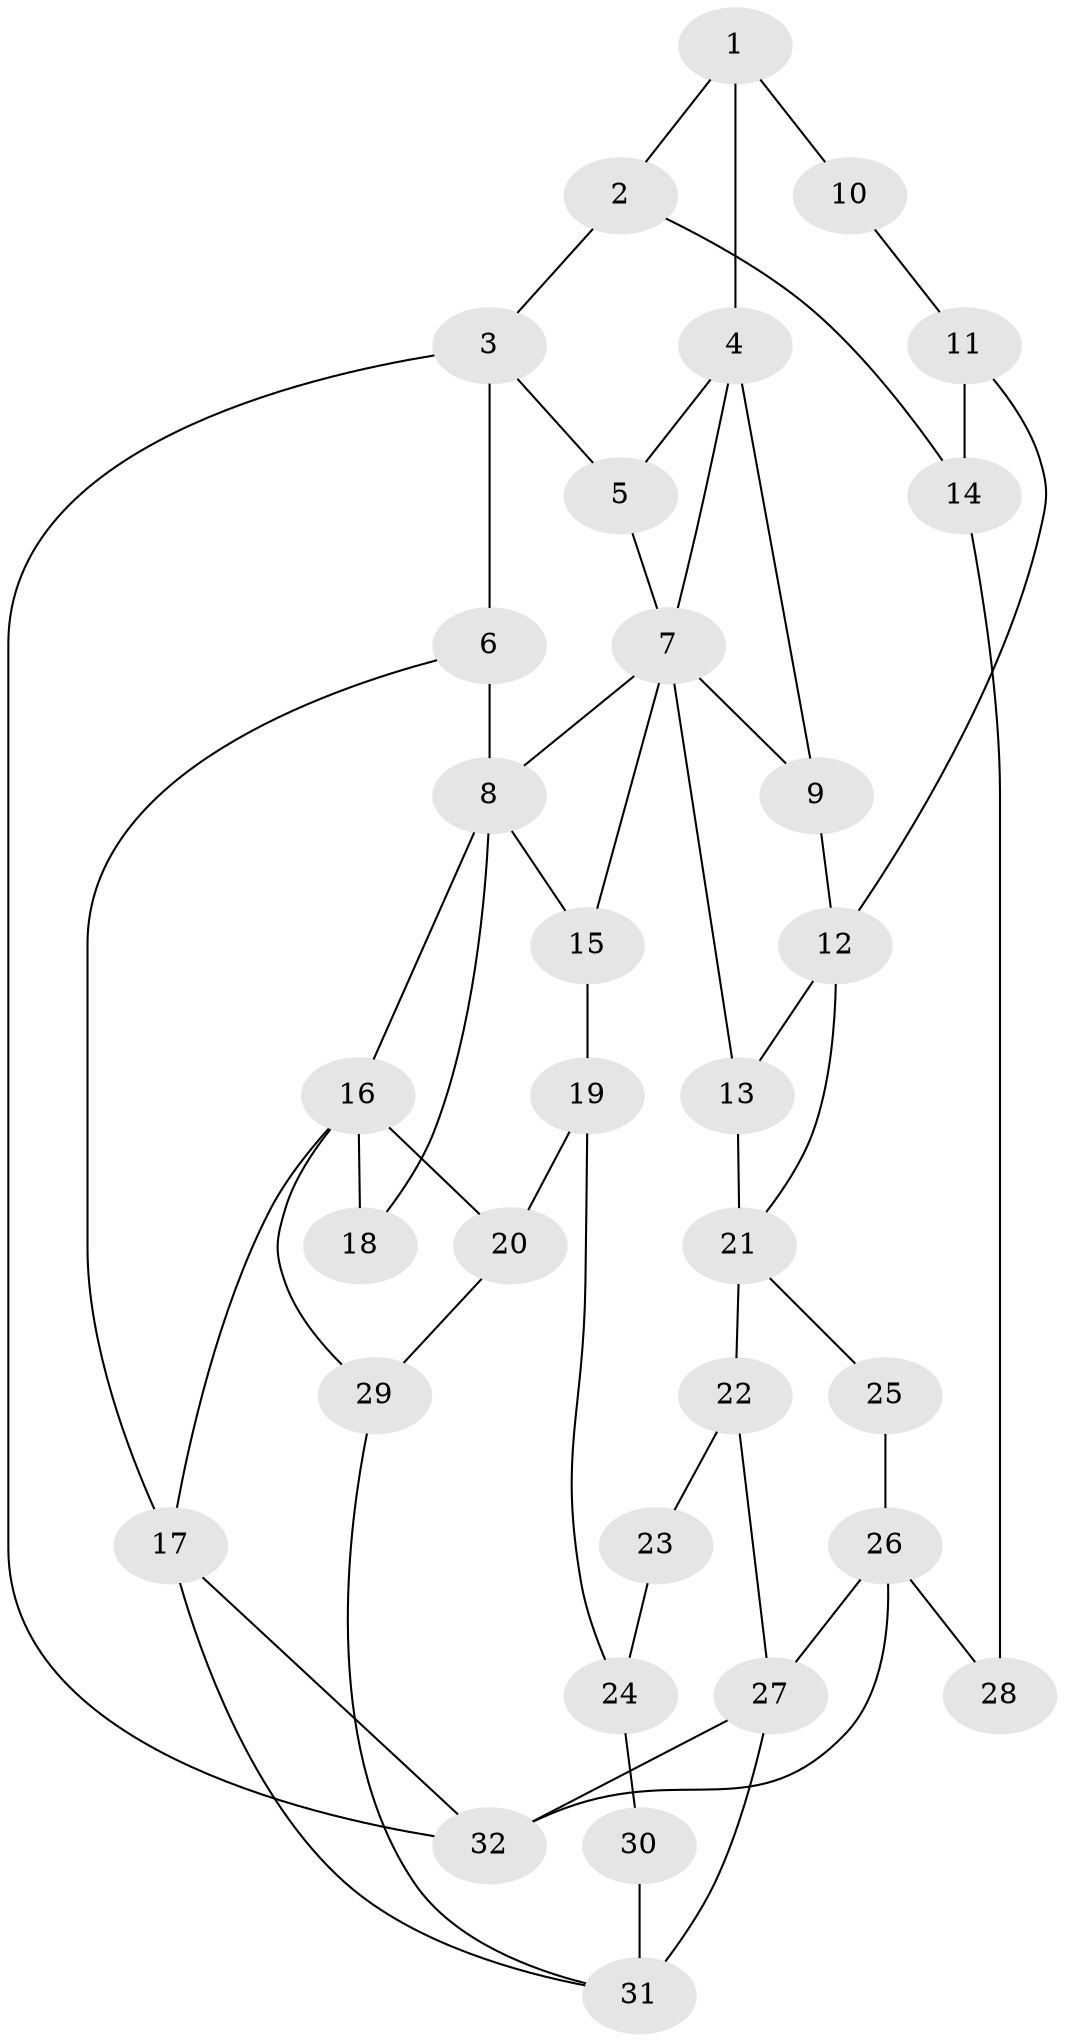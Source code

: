 // original degree distribution, {3: 0.03125, 4: 0.25, 5: 0.5, 6: 0.21875}
// Generated by graph-tools (version 1.1) at 2025/38/03/09/25 02:38:39]
// undirected, 32 vertices, 53 edges
graph export_dot {
graph [start="1"]
  node [color=gray90,style=filled];
  1;
  2;
  3;
  4;
  5;
  6;
  7;
  8;
  9;
  10;
  11;
  12;
  13;
  14;
  15;
  16;
  17;
  18;
  19;
  20;
  21;
  22;
  23;
  24;
  25;
  26;
  27;
  28;
  29;
  30;
  31;
  32;
  1 -- 2 [weight=1.0];
  1 -- 4 [weight=2.0];
  1 -- 10 [weight=2.0];
  2 -- 3 [weight=1.0];
  2 -- 14 [weight=1.0];
  3 -- 5 [weight=1.0];
  3 -- 6 [weight=2.0];
  3 -- 32 [weight=1.0];
  4 -- 5 [weight=1.0];
  4 -- 7 [weight=1.0];
  4 -- 9 [weight=1.0];
  5 -- 7 [weight=1.0];
  6 -- 8 [weight=1.0];
  6 -- 17 [weight=1.0];
  7 -- 8 [weight=1.0];
  7 -- 9 [weight=1.0];
  7 -- 13 [weight=1.0];
  7 -- 15 [weight=1.0];
  8 -- 15 [weight=1.0];
  8 -- 16 [weight=1.0];
  8 -- 18 [weight=1.0];
  9 -- 12 [weight=1.0];
  10 -- 11 [weight=1.0];
  11 -- 12 [weight=1.0];
  11 -- 14 [weight=1.0];
  12 -- 13 [weight=1.0];
  12 -- 21 [weight=1.0];
  13 -- 21 [weight=1.0];
  14 -- 28 [weight=1.0];
  15 -- 19 [weight=1.0];
  16 -- 17 [weight=1.0];
  16 -- 18 [weight=2.0];
  16 -- 20 [weight=1.0];
  16 -- 29 [weight=1.0];
  17 -- 31 [weight=1.0];
  17 -- 32 [weight=1.0];
  19 -- 20 [weight=1.0];
  19 -- 24 [weight=1.0];
  20 -- 29 [weight=1.0];
  21 -- 22 [weight=2.0];
  21 -- 25 [weight=1.0];
  22 -- 23 [weight=2.0];
  22 -- 27 [weight=2.0];
  23 -- 24 [weight=1.0];
  24 -- 30 [weight=1.0];
  25 -- 26 [weight=2.0];
  26 -- 27 [weight=1.0];
  26 -- 28 [weight=2.0];
  26 -- 32 [weight=1.0];
  27 -- 31 [weight=2.0];
  27 -- 32 [weight=1.0];
  29 -- 31 [weight=1.0];
  30 -- 31 [weight=2.0];
}
